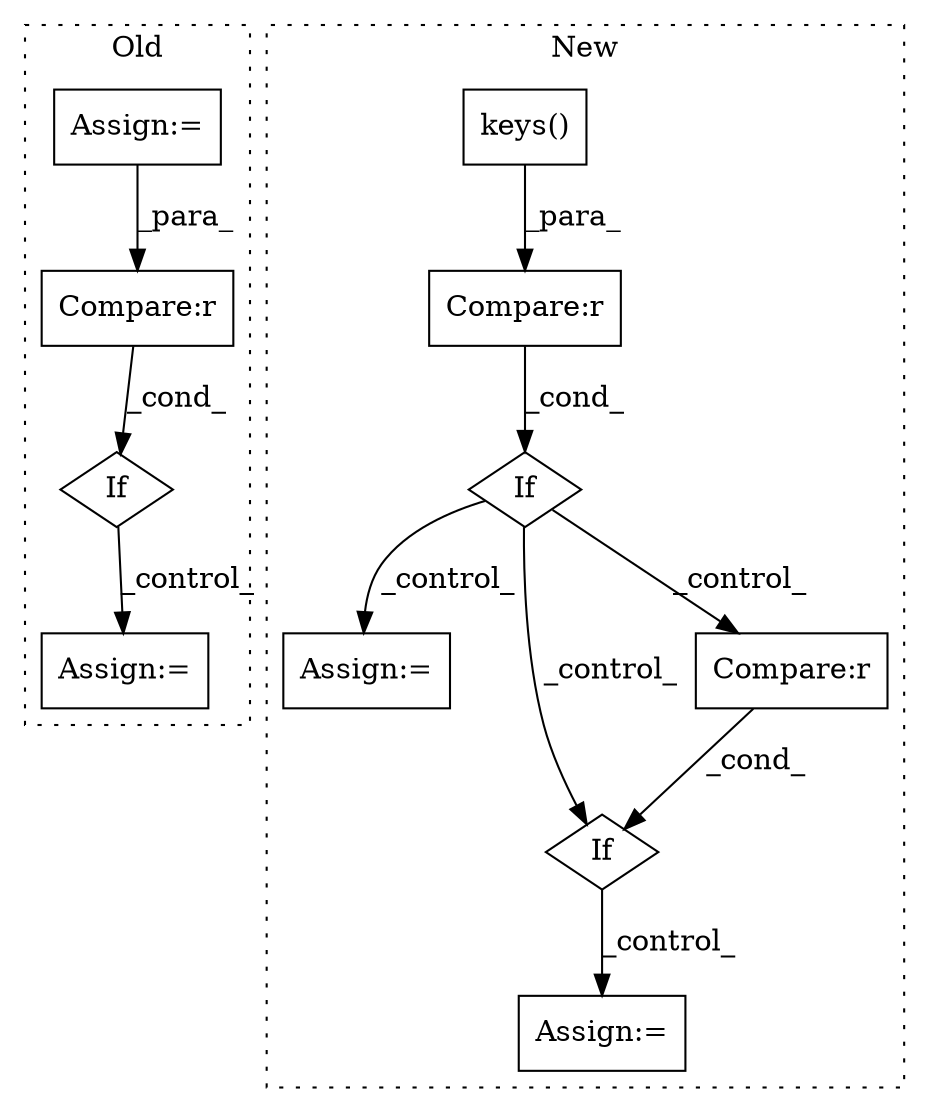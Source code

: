 digraph G {
subgraph cluster0 {
1 [label="If" a="96" s="10513" l="3" shape="diamond"];
3 [label="Compare:r" a="40" s="10516" l="32" shape="box"];
4 [label="Assign:=" a="68" s="10990" l="3" shape="box"];
11 [label="Assign:=" a="68" s="10423" l="3" shape="box"];
label = "Old";
style="dotted";
}
subgraph cluster1 {
2 [label="keys()" a="75" s="11577" l="18" shape="box"];
5 [label="If" a="96" s="11562" l="3" shape="diamond"];
6 [label="Compare:r" a="40" s="11565" l="30" shape="box"];
7 [label="Assign:=" a="68" s="11687" l="3" shape="box"];
8 [label="Assign:=" a="68" s="11791" l="3" shape="box"];
9 [label="If" a="96" s="11755" l="3" shape="diamond"];
10 [label="Compare:r" a="40" s="11758" l="11" shape="box"];
label = "New";
style="dotted";
}
1 -> 4 [label="_control_"];
2 -> 6 [label="_para_"];
3 -> 1 [label="_cond_"];
5 -> 10 [label="_control_"];
5 -> 9 [label="_control_"];
5 -> 7 [label="_control_"];
6 -> 5 [label="_cond_"];
9 -> 8 [label="_control_"];
10 -> 9 [label="_cond_"];
11 -> 3 [label="_para_"];
}